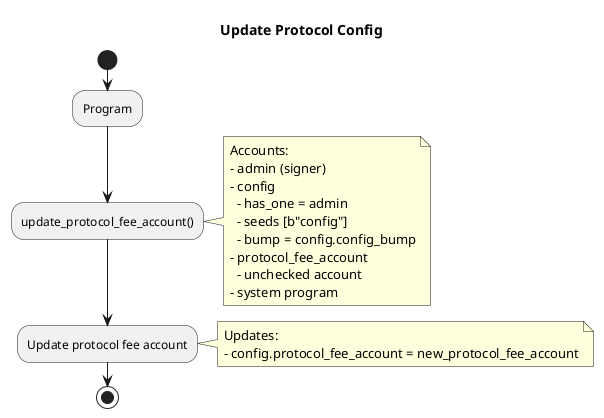 @startuml update_protocol_config
title Update Protocol Config

start

:Program;

:update_protocol_fee_account();

note right
Accounts:
- admin (signer)
- config
  - has_one = admin
  - seeds [b"config"]
  - bump = config.config_bump
- protocol_fee_account
  - unchecked account
- system program
end note

:Update protocol fee account;

note right
Updates:
- config.protocol_fee_account = new_protocol_fee_account
end note

stop

@enduml 